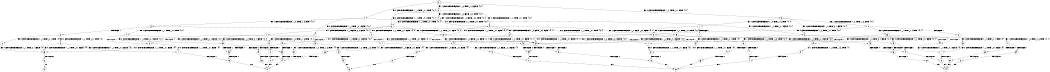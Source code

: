 digraph BCG {
size = "7, 10.5";
center = TRUE;
node [shape = circle];
0 [peripheries = 2];
0 -> 1 [label = "EX !0 !ATOMIC_EXCH_BRANCH (1, +1, TRUE, +0, 1, TRUE) !{0, 1}"];
0 -> 2 [label = "EX !1 !ATOMIC_EXCH_BRANCH (1, +0, TRUE, +1, 3, FALSE) !{0, 1}"];
0 -> 3 [label = "EX !0 !ATOMIC_EXCH_BRANCH (1, +1, TRUE, +0, 1, TRUE) !{0, 1}"];
1 -> 4 [label = "EX !0 !ATOMIC_EXCH_BRANCH (1, +1, TRUE, +0, 1, FALSE) !{0, 1}"];
1 -> 5 [label = "EX !1 !ATOMIC_EXCH_BRANCH (1, +0, TRUE, +1, 3, TRUE) !{0, 1}"];
1 -> 6 [label = "EX !0 !ATOMIC_EXCH_BRANCH (1, +1, TRUE, +0, 1, FALSE) !{0, 1}"];
2 -> 7 [label = "EX !1 !ATOMIC_EXCH_BRANCH (1, +0, FALSE, +0, 2, TRUE) !{0, 1}"];
2 -> 8 [label = "EX !0 !ATOMIC_EXCH_BRANCH (1, +1, TRUE, +0, 1, TRUE) !{0, 1}"];
2 -> 9 [label = "EX !0 !ATOMIC_EXCH_BRANCH (1, +1, TRUE, +0, 1, TRUE) !{0, 1}"];
3 -> 10 [label = "EX !1 !ATOMIC_EXCH_BRANCH (1, +0, TRUE, +1, 3, TRUE) !{0, 1}"];
3 -> 6 [label = "EX !0 !ATOMIC_EXCH_BRANCH (1, +1, TRUE, +0, 1, FALSE) !{0, 1}"];
3 -> 11 [label = "EX !1 !ATOMIC_EXCH_BRANCH (1, +0, TRUE, +1, 3, TRUE) !{0, 1}"];
4 -> 12 [label = "EX !1 !ATOMIC_EXCH_BRANCH (1, +0, TRUE, +1, 3, TRUE) !{0, 1}"];
4 -> 13 [label = "TERMINATE !0"];
5 -> 14 [label = "EX !0 !ATOMIC_EXCH_BRANCH (1, +1, TRUE, +0, 1, TRUE) !{0, 1}"];
5 -> 15 [label = "TERMINATE !1"];
5 -> 16 [label = "EX !0 !ATOMIC_EXCH_BRANCH (1, +1, TRUE, +0, 1, TRUE) !{0, 1}"];
6 -> 17 [label = "EX !1 !ATOMIC_EXCH_BRANCH (1, +0, TRUE, +1, 3, TRUE) !{0, 1}"];
6 -> 18 [label = "EX !1 !ATOMIC_EXCH_BRANCH (1, +0, TRUE, +1, 3, TRUE) !{0, 1}"];
6 -> 19 [label = "TERMINATE !0"];
7 -> 7 [label = "EX !1 !ATOMIC_EXCH_BRANCH (1, +0, FALSE, +0, 2, TRUE) !{0, 1}"];
7 -> 8 [label = "EX !0 !ATOMIC_EXCH_BRANCH (1, +1, TRUE, +0, 1, TRUE) !{0, 1}"];
7 -> 9 [label = "EX !0 !ATOMIC_EXCH_BRANCH (1, +1, TRUE, +0, 1, TRUE) !{0, 1}"];
8 -> 20 [label = "EX !0 !ATOMIC_EXCH_BRANCH (1, +1, TRUE, +0, 1, FALSE) !{0, 1}"];
8 -> 21 [label = "EX !1 !ATOMIC_EXCH_BRANCH (1, +0, FALSE, +0, 2, FALSE) !{0, 1}"];
8 -> 22 [label = "EX !0 !ATOMIC_EXCH_BRANCH (1, +1, TRUE, +0, 1, FALSE) !{0, 1}"];
9 -> 23 [label = "EX !1 !ATOMIC_EXCH_BRANCH (1, +0, FALSE, +0, 2, FALSE) !{0, 1}"];
9 -> 22 [label = "EX !0 !ATOMIC_EXCH_BRANCH (1, +1, TRUE, +0, 1, FALSE) !{0, 1}"];
9 -> 24 [label = "EX !1 !ATOMIC_EXCH_BRANCH (1, +0, FALSE, +0, 2, FALSE) !{0, 1}"];
10 -> 25 [label = "EX !0 !ATOMIC_EXCH_BRANCH (1, +1, TRUE, +0, 1, TRUE) !{0, 1}"];
10 -> 26 [label = "TERMINATE !1"];
10 -> 16 [label = "EX !0 !ATOMIC_EXCH_BRANCH (1, +1, TRUE, +0, 1, TRUE) !{0, 1}"];
11 -> 16 [label = "EX !0 !ATOMIC_EXCH_BRANCH (1, +1, TRUE, +0, 1, TRUE) !{0, 1}"];
11 -> 27 [label = "TERMINATE !1"];
12 -> 28 [label = "TERMINATE !0"];
12 -> 29 [label = "TERMINATE !1"];
13 -> 30 [label = "EX !1 !ATOMIC_EXCH_BRANCH (1, +0, TRUE, +1, 3, TRUE) !{1}"];
13 -> 31 [label = "EX !1 !ATOMIC_EXCH_BRANCH (1, +0, TRUE, +1, 3, TRUE) !{1}"];
14 -> 32 [label = "EX !0 !ATOMIC_EXCH_BRANCH (1, +1, TRUE, +0, 1, FALSE) !{0, 1}"];
14 -> 33 [label = "TERMINATE !1"];
14 -> 34 [label = "EX !0 !ATOMIC_EXCH_BRANCH (1, +1, TRUE, +0, 1, FALSE) !{0, 1}"];
15 -> 35 [label = "EX !0 !ATOMIC_EXCH_BRANCH (1, +1, TRUE, +0, 1, TRUE) !{0}"];
15 -> 36 [label = "EX !0 !ATOMIC_EXCH_BRANCH (1, +1, TRUE, +0, 1, TRUE) !{0}"];
16 -> 34 [label = "EX !0 !ATOMIC_EXCH_BRANCH (1, +1, TRUE, +0, 1, FALSE) !{0, 1}"];
16 -> 37 [label = "TERMINATE !1"];
17 -> 38 [label = "TERMINATE !0"];
17 -> 39 [label = "TERMINATE !1"];
18 -> 40 [label = "TERMINATE !0"];
18 -> 41 [label = "TERMINATE !1"];
19 -> 42 [label = "EX !1 !ATOMIC_EXCH_BRANCH (1, +0, TRUE, +1, 3, TRUE) !{1}"];
20 -> 43 [label = "EX !1 !ATOMIC_EXCH_BRANCH (1, +0, FALSE, +0, 2, FALSE) !{0, 1}"];
20 -> 44 [label = "TERMINATE !0"];
21 -> 32 [label = "EX !0 !ATOMIC_EXCH_BRANCH (1, +1, TRUE, +0, 1, FALSE) !{0, 1}"];
21 -> 33 [label = "TERMINATE !1"];
21 -> 34 [label = "EX !0 !ATOMIC_EXCH_BRANCH (1, +1, TRUE, +0, 1, FALSE) !{0, 1}"];
22 -> 45 [label = "EX !1 !ATOMIC_EXCH_BRANCH (1, +0, FALSE, +0, 2, FALSE) !{0, 1}"];
22 -> 46 [label = "EX !1 !ATOMIC_EXCH_BRANCH (1, +0, FALSE, +0, 2, FALSE) !{0, 1}"];
22 -> 47 [label = "TERMINATE !0"];
23 -> 48 [label = "EX !0 !ATOMIC_EXCH_BRANCH (1, +1, TRUE, +0, 1, FALSE) !{0, 1}"];
23 -> 49 [label = "TERMINATE !1"];
23 -> 34 [label = "EX !0 !ATOMIC_EXCH_BRANCH (1, +1, TRUE, +0, 1, FALSE) !{0, 1}"];
24 -> 34 [label = "EX !0 !ATOMIC_EXCH_BRANCH (1, +1, TRUE, +0, 1, FALSE) !{0, 1}"];
24 -> 37 [label = "TERMINATE !1"];
25 -> 48 [label = "EX !0 !ATOMIC_EXCH_BRANCH (1, +1, TRUE, +0, 1, FALSE) !{0, 1}"];
25 -> 49 [label = "TERMINATE !1"];
25 -> 34 [label = "EX !0 !ATOMIC_EXCH_BRANCH (1, +1, TRUE, +0, 1, FALSE) !{0, 1}"];
26 -> 50 [label = "EX !0 !ATOMIC_EXCH_BRANCH (1, +1, TRUE, +0, 1, TRUE) !{0}"];
27 -> 51 [label = "EX !0 !ATOMIC_EXCH_BRANCH (1, +1, TRUE, +0, 1, TRUE) !{0}"];
28 -> 52 [label = "TERMINATE !1"];
29 -> 53 [label = "TERMINATE !0"];
30 -> 52 [label = "TERMINATE !1"];
31 -> 54 [label = "TERMINATE !1"];
32 -> 55 [label = "TERMINATE !0"];
32 -> 56 [label = "TERMINATE !1"];
33 -> 57 [label = "EX !0 !ATOMIC_EXCH_BRANCH (1, +1, TRUE, +0, 1, FALSE) !{0}"];
33 -> 58 [label = "EX !0 !ATOMIC_EXCH_BRANCH (1, +1, TRUE, +0, 1, FALSE) !{0}"];
34 -> 59 [label = "TERMINATE !0"];
34 -> 60 [label = "TERMINATE !1"];
35 -> 57 [label = "EX !0 !ATOMIC_EXCH_BRANCH (1, +1, TRUE, +0, 1, FALSE) !{0}"];
35 -> 58 [label = "EX !0 !ATOMIC_EXCH_BRANCH (1, +1, TRUE, +0, 1, FALSE) !{0}"];
36 -> 58 [label = "EX !0 !ATOMIC_EXCH_BRANCH (1, +1, TRUE, +0, 1, FALSE) !{0}"];
37 -> 61 [label = "EX !0 !ATOMIC_EXCH_BRANCH (1, +1, TRUE, +0, 1, FALSE) !{0}"];
38 -> 62 [label = "TERMINATE !1"];
39 -> 63 [label = "TERMINATE !0"];
40 -> 64 [label = "TERMINATE !1"];
41 -> 65 [label = "TERMINATE !0"];
42 -> 64 [label = "TERMINATE !1"];
43 -> 55 [label = "TERMINATE !0"];
43 -> 56 [label = "TERMINATE !1"];
44 -> 66 [label = "EX !1 !ATOMIC_EXCH_BRANCH (1, +0, FALSE, +0, 2, FALSE) !{1}"];
44 -> 67 [label = "EX !1 !ATOMIC_EXCH_BRANCH (1, +0, FALSE, +0, 2, FALSE) !{1}"];
45 -> 68 [label = "TERMINATE !0"];
45 -> 69 [label = "TERMINATE !1"];
46 -> 59 [label = "TERMINATE !0"];
46 -> 60 [label = "TERMINATE !1"];
47 -> 70 [label = "EX !1 !ATOMIC_EXCH_BRANCH (1, +0, FALSE, +0, 2, FALSE) !{1}"];
48 -> 68 [label = "TERMINATE !0"];
48 -> 69 [label = "TERMINATE !1"];
49 -> 71 [label = "EX !0 !ATOMIC_EXCH_BRANCH (1, +1, TRUE, +0, 1, FALSE) !{0}"];
50 -> 71 [label = "EX !0 !ATOMIC_EXCH_BRANCH (1, +1, TRUE, +0, 1, FALSE) !{0}"];
51 -> 61 [label = "EX !0 !ATOMIC_EXCH_BRANCH (1, +1, TRUE, +0, 1, FALSE) !{0}"];
52 -> 72 [label = "exit"];
53 -> 72 [label = "exit"];
54 -> 73 [label = "exit"];
55 -> 74 [label = "TERMINATE !1"];
56 -> 75 [label = "TERMINATE !0"];
57 -> 75 [label = "TERMINATE !0"];
58 -> 76 [label = "TERMINATE !0"];
59 -> 77 [label = "TERMINATE !1"];
60 -> 78 [label = "TERMINATE !0"];
61 -> 78 [label = "TERMINATE !0"];
62 -> 79 [label = "exit"];
63 -> 79 [label = "exit"];
64 -> 80 [label = "exit"];
65 -> 80 [label = "exit"];
66 -> 74 [label = "TERMINATE !1"];
67 -> 81 [label = "TERMINATE !1"];
68 -> 82 [label = "TERMINATE !1"];
69 -> 83 [label = "TERMINATE !0"];
70 -> 77 [label = "TERMINATE !1"];
71 -> 83 [label = "TERMINATE !0"];
74 -> 72 [label = "exit"];
75 -> 72 [label = "exit"];
76 -> 84 [label = "exit"];
77 -> 80 [label = "exit"];
78 -> 80 [label = "exit"];
81 -> 73 [label = "exit"];
82 -> 79 [label = "exit"];
83 -> 79 [label = "exit"];
}
